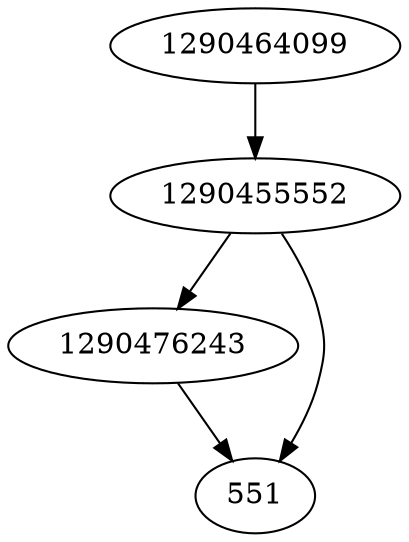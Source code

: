 strict digraph  {
1290455552;
1290464099;
1290476243;
551;
1290455552 -> 1290476243;
1290455552 -> 551;
1290464099 -> 1290455552;
1290476243 -> 551;
}
